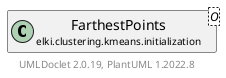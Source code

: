 @startuml
    remove .*\.(Instance|Par|Parameterizer|Factory)$
    set namespaceSeparator none
    hide empty fields
    hide empty methods

    class "<size:14>FarthestPoints.Par\n<size:10>elki.clustering.kmeans.initialization" as elki.clustering.kmeans.initialization.FarthestPoints.Par<O> [[FarthestPoints.Par.html]] {
        {static} +KEEPFIRST_ID: OptionID
        #keepfirst: boolean
        +configure(Parameterization): void
        +make(): FarthestPoints<O>
    }

    abstract class "<size:14>AbstractKMeansInitialization.Par\n<size:10>elki.clustering.kmeans.initialization" as elki.clustering.kmeans.initialization.AbstractKMeansInitialization.Par [[AbstractKMeansInitialization.Par.html]]
    class "<size:14>FarthestPoints\n<size:10>elki.clustering.kmeans.initialization" as elki.clustering.kmeans.initialization.FarthestPoints<O> [[FarthestPoints.html]]

    elki.clustering.kmeans.initialization.AbstractKMeansInitialization.Par <|-- elki.clustering.kmeans.initialization.FarthestPoints.Par
    elki.clustering.kmeans.initialization.FarthestPoints +-- elki.clustering.kmeans.initialization.FarthestPoints.Par

    center footer UMLDoclet 2.0.19, PlantUML 1.2022.8
@enduml
